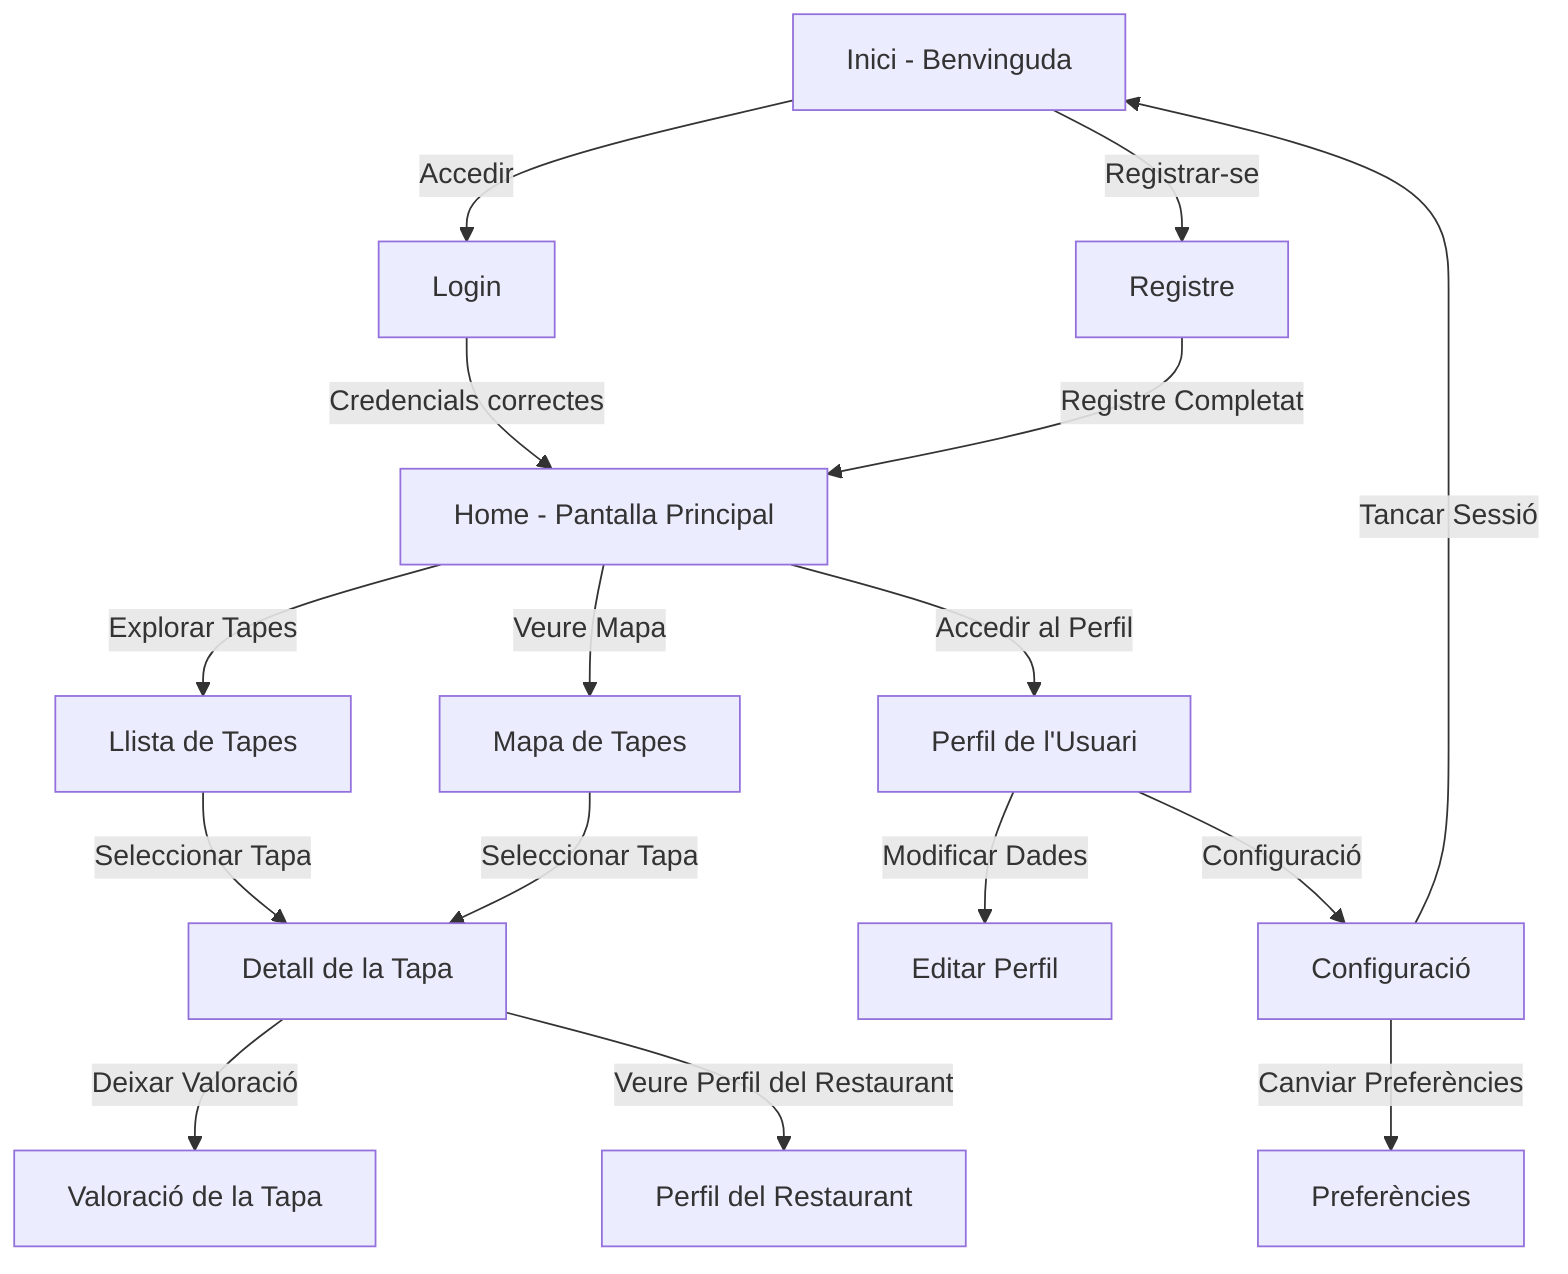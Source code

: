 flowchart TD
    A[Inici - Benvinguda] -->|Accedir| B[Login]
    A -->|Registrar-se| C[Registre]
    B -->|Credencials correctes| D[Home - Pantalla Principal]
    C -->|Registre Completat| D
    D -->|Explorar Tapes| E[Llista de Tapes]
    D -->|Veure Mapa| F[Mapa de Tapes]
    E -->|Seleccionar Tapa| G[Detall de la Tapa]
    F -->|Seleccionar Tapa| G
    G -->|Deixar Valoració| H[Valoració de la Tapa]
    G -->|Veure Perfil del Restaurant| I[Perfil del Restaurant]
    D -->|Accedir al Perfil| J[Perfil de l'Usuari]
    J -->|Modificar Dades| K[Editar Perfil]
    J -->|Configuració| L[Configuració]
    L -->|Canviar Preferències| M[Preferències]
    L -->|Tancar Sessió| A